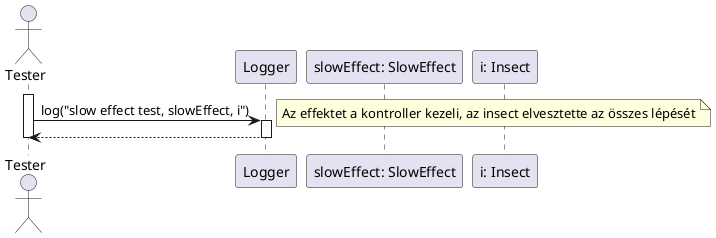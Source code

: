 @startuml slowEffect

actor Tester as tester

participant "Logger" as logger
participant "slowEffect: SlowEffect" as slow
participant "i: Insect" as insect

activate tester

tester -> logger: log("slow effect test, slowEffect, i")
note right: Az effektet a kontroller kezeli, az insect elvesztette az összes lépését
activate logger

logger--> tester
deactivate logger

deactivate tester

@enduml